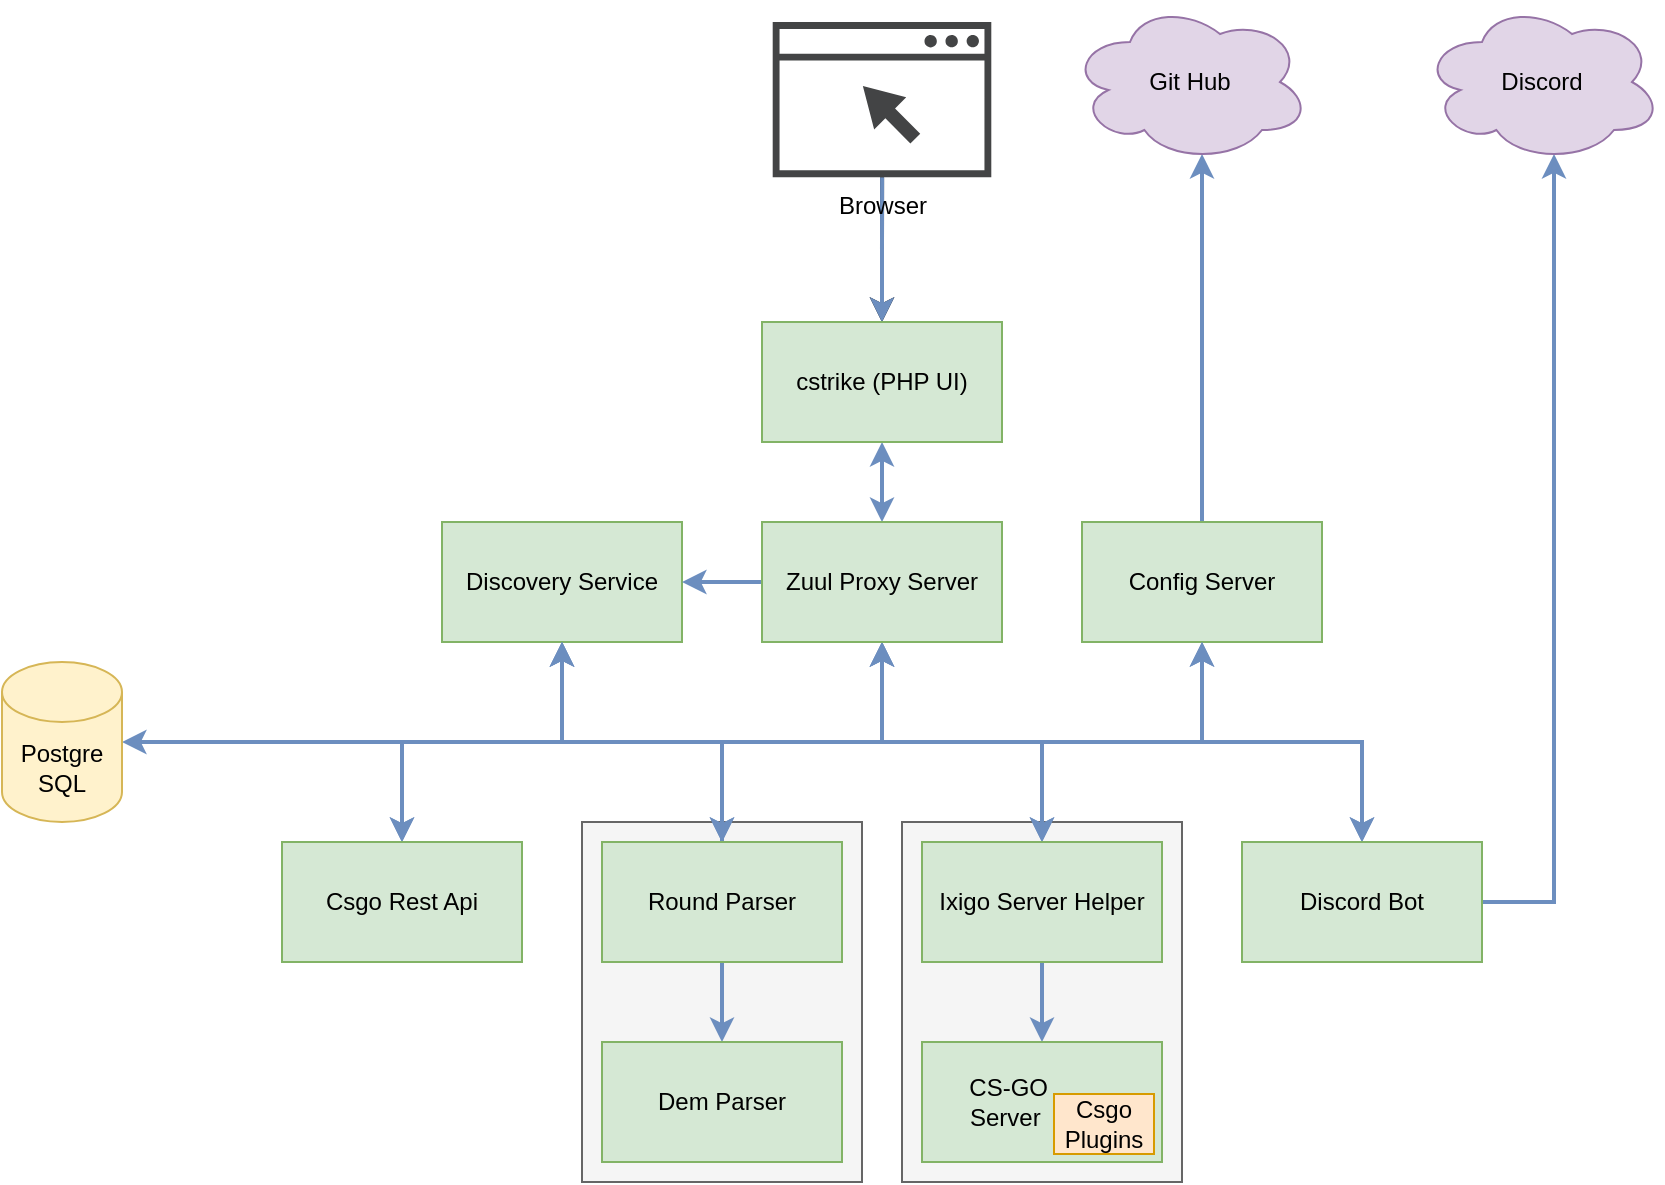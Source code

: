 <mxfile version="14.4.3" type="device"><diagram id="QthTcYhatjsJwfBfPGOI" name="Page-1"><mxGraphModel dx="2272" dy="822" grid="1" gridSize="10" guides="1" tooltips="1" connect="1" arrows="1" fold="1" page="1" pageScale="1" pageWidth="850" pageHeight="1100" math="0" shadow="0"><root><mxCell id="0"/><mxCell id="1" parent="0"/><mxCell id="-CWpgcHb2gBB3SApc6gQ-26" value="" style="rounded=0;whiteSpace=wrap;html=1;fillColor=#f5f5f5;strokeColor=#666666;fontColor=#333333;" parent="1" vertex="1"><mxGeometry x="390" y="510" width="140" height="180" as="geometry"/></mxCell><mxCell id="-CWpgcHb2gBB3SApc6gQ-24" value="" style="rounded=0;whiteSpace=wrap;html=1;fillColor=#f5f5f5;strokeColor=#666666;fontColor=#333333;" parent="1" vertex="1"><mxGeometry x="230" y="510" width="140" height="180" as="geometry"/></mxCell><mxCell id="-CWpgcHb2gBB3SApc6gQ-1" value="Discovery Service" style="rounded=0;whiteSpace=wrap;html=1;fillColor=#d5e8d4;strokeColor=#82b366;" parent="1" vertex="1"><mxGeometry x="160" y="360" width="120" height="60" as="geometry"/></mxCell><mxCell id="-CWpgcHb2gBB3SApc6gQ-42" style="edgeStyle=orthogonalEdgeStyle;rounded=0;orthogonalLoop=1;jettySize=auto;html=1;exitX=0.5;exitY=0;exitDx=0;exitDy=0;entryX=0.55;entryY=0.95;entryDx=0;entryDy=0;entryPerimeter=0;startArrow=none;startFill=0;endArrow=classic;endFill=1;strokeWidth=2;fillColor=#dae8fc;strokeColor=#6c8ebf;" parent="1" source="-CWpgcHb2gBB3SApc6gQ-2" target="-CWpgcHb2gBB3SApc6gQ-34" edge="1"><mxGeometry relative="1" as="geometry"/></mxCell><mxCell id="-CWpgcHb2gBB3SApc6gQ-2" value="Config Server" style="rounded=0;whiteSpace=wrap;html=1;fillColor=#d5e8d4;strokeColor=#82b366;" parent="1" vertex="1"><mxGeometry x="480" y="360" width="120" height="60" as="geometry"/></mxCell><mxCell id="-CWpgcHb2gBB3SApc6gQ-19" style="edgeStyle=orthogonalEdgeStyle;rounded=0;orthogonalLoop=1;jettySize=auto;html=1;exitX=0.5;exitY=0;exitDx=0;exitDy=0;entryX=0.5;entryY=1;entryDx=0;entryDy=0;strokeWidth=2;startArrow=classic;startFill=1;fillColor=#dae8fc;strokeColor=#6c8ebf;" parent="1" source="-CWpgcHb2gBB3SApc6gQ-4" target="-CWpgcHb2gBB3SApc6gQ-2" edge="1"><mxGeometry relative="1" as="geometry"/></mxCell><mxCell id="-CWpgcHb2gBB3SApc6gQ-20" style="edgeStyle=orthogonalEdgeStyle;rounded=0;orthogonalLoop=1;jettySize=auto;html=1;exitX=0.5;exitY=0;exitDx=0;exitDy=0;entryX=0.5;entryY=1;entryDx=0;entryDy=0;strokeWidth=2;startArrow=classic;startFill=1;fillColor=#dae8fc;strokeColor=#6c8ebf;" parent="1" source="-CWpgcHb2gBB3SApc6gQ-4" target="-CWpgcHb2gBB3SApc6gQ-1" edge="1"><mxGeometry relative="1" as="geometry"/></mxCell><mxCell id="-CWpgcHb2gBB3SApc6gQ-43" style="edgeStyle=orthogonalEdgeStyle;rounded=0;orthogonalLoop=1;jettySize=auto;html=1;exitX=1;exitY=0.5;exitDx=0;exitDy=0;entryX=0.55;entryY=0.95;entryDx=0;entryDy=0;entryPerimeter=0;startArrow=none;startFill=0;endArrow=classic;endFill=1;strokeWidth=2;fillColor=#dae8fc;strokeColor=#6c8ebf;" parent="1" source="-CWpgcHb2gBB3SApc6gQ-4" target="-CWpgcHb2gBB3SApc6gQ-35" edge="1"><mxGeometry relative="1" as="geometry"/></mxCell><mxCell id="-CWpgcHb2gBB3SApc6gQ-4" value="Discord Bot" style="rounded=0;whiteSpace=wrap;html=1;fillColor=#d5e8d4;strokeColor=#82b366;" parent="1" vertex="1"><mxGeometry x="560" y="520" width="120" height="60" as="geometry"/></mxCell><mxCell id="-CWpgcHb2gBB3SApc6gQ-13" style="edgeStyle=orthogonalEdgeStyle;rounded=0;orthogonalLoop=1;jettySize=auto;html=1;exitX=0.5;exitY=0;exitDx=0;exitDy=0;entryX=0.5;entryY=1;entryDx=0;entryDy=0;strokeWidth=2;startArrow=classic;startFill=1;fillColor=#dae8fc;strokeColor=#6c8ebf;" parent="1" source="-CWpgcHb2gBB3SApc6gQ-5" target="-CWpgcHb2gBB3SApc6gQ-1" edge="1"><mxGeometry relative="1" as="geometry"/></mxCell><mxCell id="-CWpgcHb2gBB3SApc6gQ-14" style="edgeStyle=orthogonalEdgeStyle;rounded=0;orthogonalLoop=1;jettySize=auto;html=1;exitX=0.5;exitY=0;exitDx=0;exitDy=0;entryX=0.5;entryY=1;entryDx=0;entryDy=0;strokeWidth=2;startArrow=classic;startFill=1;fillColor=#dae8fc;strokeColor=#6c8ebf;" parent="1" source="-CWpgcHb2gBB3SApc6gQ-5" target="-CWpgcHb2gBB3SApc6gQ-10" edge="1"><mxGeometry relative="1" as="geometry"/></mxCell><mxCell id="-CWpgcHb2gBB3SApc6gQ-5" value="Csgo Rest Api" style="rounded=0;whiteSpace=wrap;html=1;fillColor=#d5e8d4;strokeColor=#82b366;" parent="1" vertex="1"><mxGeometry x="80" y="520" width="120" height="60" as="geometry"/></mxCell><mxCell id="-CWpgcHb2gBB3SApc6gQ-17" style="edgeStyle=orthogonalEdgeStyle;rounded=0;orthogonalLoop=1;jettySize=auto;html=1;exitX=0.5;exitY=0;exitDx=0;exitDy=0;entryX=0.5;entryY=1;entryDx=0;entryDy=0;strokeWidth=2;startArrow=classic;startFill=1;fillColor=#dae8fc;strokeColor=#6c8ebf;" parent="1" source="-CWpgcHb2gBB3SApc6gQ-6" target="-CWpgcHb2gBB3SApc6gQ-10" edge="1"><mxGeometry relative="1" as="geometry"><Array as="points"><mxPoint x="460" y="470"/><mxPoint x="380" y="470"/></Array></mxGeometry></mxCell><mxCell id="-CWpgcHb2gBB3SApc6gQ-18" style="edgeStyle=orthogonalEdgeStyle;rounded=0;orthogonalLoop=1;jettySize=auto;html=1;exitX=0.5;exitY=0;exitDx=0;exitDy=0;entryX=0.5;entryY=1;entryDx=0;entryDy=0;strokeWidth=2;startArrow=classic;startFill=1;fillColor=#dae8fc;strokeColor=#6c8ebf;" parent="1" source="-CWpgcHb2gBB3SApc6gQ-6" target="-CWpgcHb2gBB3SApc6gQ-2" edge="1"><mxGeometry relative="1" as="geometry"><Array as="points"><mxPoint x="460" y="470"/><mxPoint x="540" y="470"/></Array></mxGeometry></mxCell><mxCell id="-CWpgcHb2gBB3SApc6gQ-28" style="edgeStyle=orthogonalEdgeStyle;rounded=0;orthogonalLoop=1;jettySize=auto;html=1;exitX=0.5;exitY=1;exitDx=0;exitDy=0;entryX=0.5;entryY=0;entryDx=0;entryDy=0;startArrow=none;startFill=0;strokeWidth=2;fillColor=#dae8fc;strokeColor=#6c8ebf;" parent="1" source="-CWpgcHb2gBB3SApc6gQ-6" target="-CWpgcHb2gBB3SApc6gQ-27" edge="1"><mxGeometry relative="1" as="geometry"/></mxCell><mxCell id="-CWpgcHb2gBB3SApc6gQ-6" value="Ixigo Server Helper" style="rounded=0;whiteSpace=wrap;html=1;fillColor=#d5e8d4;strokeColor=#82b366;" parent="1" vertex="1"><mxGeometry x="400" y="520" width="120" height="60" as="geometry"/></mxCell><mxCell id="-CWpgcHb2gBB3SApc6gQ-15" style="edgeStyle=orthogonalEdgeStyle;rounded=0;orthogonalLoop=1;jettySize=auto;html=1;exitX=0.5;exitY=0;exitDx=0;exitDy=0;entryX=0.5;entryY=1;entryDx=0;entryDy=0;strokeWidth=2;startArrow=classic;startFill=1;fillColor=#dae8fc;strokeColor=#6c8ebf;" parent="1" source="-CWpgcHb2gBB3SApc6gQ-7" target="-CWpgcHb2gBB3SApc6gQ-1" edge="1"><mxGeometry relative="1" as="geometry"/></mxCell><mxCell id="-CWpgcHb2gBB3SApc6gQ-16" style="edgeStyle=orthogonalEdgeStyle;rounded=0;orthogonalLoop=1;jettySize=auto;html=1;exitX=0.5;exitY=0;exitDx=0;exitDy=0;entryX=0.5;entryY=1;entryDx=0;entryDy=0;strokeWidth=2;startArrow=classic;startFill=1;fillColor=#dae8fc;strokeColor=#6c8ebf;" parent="1" source="-CWpgcHb2gBB3SApc6gQ-7" target="-CWpgcHb2gBB3SApc6gQ-10" edge="1"><mxGeometry relative="1" as="geometry"/></mxCell><mxCell id="-CWpgcHb2gBB3SApc6gQ-23" style="edgeStyle=orthogonalEdgeStyle;rounded=0;orthogonalLoop=1;jettySize=auto;html=1;exitX=0.5;exitY=1;exitDx=0;exitDy=0;startArrow=none;startFill=0;strokeWidth=2;fillColor=#dae8fc;strokeColor=#6c8ebf;" parent="1" source="-CWpgcHb2gBB3SApc6gQ-7" target="-CWpgcHb2gBB3SApc6gQ-22" edge="1"><mxGeometry relative="1" as="geometry"/></mxCell><mxCell id="_Lzi0gCj1i2nmyeAWqRh-2" style="edgeStyle=orthogonalEdgeStyle;rounded=0;orthogonalLoop=1;jettySize=auto;html=1;exitX=0.5;exitY=0;exitDx=0;exitDy=0;entryX=1;entryY=0.5;entryDx=0;entryDy=0;entryPerimeter=0;fillColor=#dae8fc;strokeColor=#6c8ebf;strokeWidth=2;" edge="1" parent="1" source="-CWpgcHb2gBB3SApc6gQ-7" target="_Lzi0gCj1i2nmyeAWqRh-1"><mxGeometry relative="1" as="geometry"/></mxCell><mxCell id="-CWpgcHb2gBB3SApc6gQ-7" value="Round Parser" style="rounded=0;whiteSpace=wrap;html=1;fillColor=#d5e8d4;strokeColor=#82b366;" parent="1" vertex="1"><mxGeometry x="240" y="520" width="120" height="60" as="geometry"/></mxCell><mxCell id="-CWpgcHb2gBB3SApc6gQ-12" style="edgeStyle=orthogonalEdgeStyle;rounded=0;orthogonalLoop=1;jettySize=auto;html=1;exitX=0.5;exitY=1;exitDx=0;exitDy=0;entryX=0.5;entryY=0;entryDx=0;entryDy=0;strokeWidth=2;startArrow=classic;startFill=1;fillColor=#dae8fc;strokeColor=#6c8ebf;" parent="1" source="-CWpgcHb2gBB3SApc6gQ-9" target="-CWpgcHb2gBB3SApc6gQ-10" edge="1"><mxGeometry relative="1" as="geometry"/></mxCell><mxCell id="-CWpgcHb2gBB3SApc6gQ-40" style="edgeStyle=orthogonalEdgeStyle;rounded=0;orthogonalLoop=1;jettySize=auto;html=1;exitX=0.5;exitY=0;exitDx=0;exitDy=0;startArrow=classic;startFill=1;strokeWidth=2;endArrow=none;endFill=0;" parent="1" source="-CWpgcHb2gBB3SApc6gQ-9" target="-CWpgcHb2gBB3SApc6gQ-39" edge="1"><mxGeometry relative="1" as="geometry"/></mxCell><mxCell id="-CWpgcHb2gBB3SApc6gQ-41" value="" style="edgeStyle=orthogonalEdgeStyle;rounded=0;orthogonalLoop=1;jettySize=auto;html=1;startArrow=classic;startFill=1;endArrow=none;endFill=0;strokeWidth=2;fillColor=#dae8fc;strokeColor=#6c8ebf;" parent="1" source="-CWpgcHb2gBB3SApc6gQ-9" target="-CWpgcHb2gBB3SApc6gQ-39" edge="1"><mxGeometry relative="1" as="geometry"/></mxCell><mxCell id="-CWpgcHb2gBB3SApc6gQ-9" value="cstrike (PHP UI)" style="rounded=0;whiteSpace=wrap;html=1;fillColor=#d5e8d4;strokeColor=#82b366;" parent="1" vertex="1"><mxGeometry x="320" y="260" width="120" height="60" as="geometry"/></mxCell><mxCell id="-CWpgcHb2gBB3SApc6gQ-21" style="edgeStyle=orthogonalEdgeStyle;rounded=0;orthogonalLoop=1;jettySize=auto;html=1;exitX=0;exitY=0.5;exitDx=0;exitDy=0;entryX=1;entryY=0.5;entryDx=0;entryDy=0;startArrow=none;startFill=0;strokeWidth=2;fillColor=#dae8fc;strokeColor=#6c8ebf;" parent="1" source="-CWpgcHb2gBB3SApc6gQ-10" target="-CWpgcHb2gBB3SApc6gQ-1" edge="1"><mxGeometry relative="1" as="geometry"/></mxCell><mxCell id="-CWpgcHb2gBB3SApc6gQ-10" value="Zuul Proxy Server" style="rounded=0;whiteSpace=wrap;html=1;fillColor=#d5e8d4;strokeColor=#82b366;" parent="1" vertex="1"><mxGeometry x="320" y="360" width="120" height="60" as="geometry"/></mxCell><mxCell id="-CWpgcHb2gBB3SApc6gQ-22" value="Dem Parser" style="rounded=0;whiteSpace=wrap;html=1;fillColor=#d5e8d4;strokeColor=#82b366;" parent="1" vertex="1"><mxGeometry x="240" y="620" width="120" height="60" as="geometry"/></mxCell><mxCell id="-CWpgcHb2gBB3SApc6gQ-27" value="CS-GO&amp;nbsp; &amp;nbsp; &amp;nbsp; &amp;nbsp; &amp;nbsp;&amp;nbsp;&lt;br&gt;Server&amp;nbsp; &amp;nbsp; &amp;nbsp; &amp;nbsp; &amp;nbsp; &amp;nbsp;" style="rounded=0;whiteSpace=wrap;html=1;fillColor=#d5e8d4;strokeColor=#82b366;" parent="1" vertex="1"><mxGeometry x="400" y="620" width="120" height="60" as="geometry"/></mxCell><mxCell id="-CWpgcHb2gBB3SApc6gQ-31" value="Csgo Plugins" style="rounded=0;whiteSpace=wrap;html=1;fillColor=#ffe6cc;strokeColor=#d79b00;" parent="1" vertex="1"><mxGeometry x="466" y="646" width="50" height="30" as="geometry"/></mxCell><mxCell id="-CWpgcHb2gBB3SApc6gQ-34" value="Git Hub" style="ellipse;shape=cloud;whiteSpace=wrap;html=1;fillColor=#e1d5e7;strokeColor=#9673a6;" parent="1" vertex="1"><mxGeometry x="474" y="100" width="120" height="80" as="geometry"/></mxCell><mxCell id="-CWpgcHb2gBB3SApc6gQ-35" value="Discord" style="ellipse;shape=cloud;whiteSpace=wrap;html=1;fillColor=#e1d5e7;strokeColor=#9673a6;" parent="1" vertex="1"><mxGeometry x="650" y="100" width="120" height="80" as="geometry"/></mxCell><mxCell id="-CWpgcHb2gBB3SApc6gQ-39" value="Browser" style="pointerEvents=1;shadow=0;dashed=0;html=1;strokeColor=none;fillColor=#434445;aspect=fixed;labelPosition=center;verticalLabelPosition=bottom;verticalAlign=top;align=center;outlineConnect=0;shape=mxgraph.vvd.web_browser;" parent="1" vertex="1"><mxGeometry x="325.35" y="110" width="109.3" height="77.6" as="geometry"/></mxCell><mxCell id="_Lzi0gCj1i2nmyeAWqRh-1" value="Postgre SQL" style="shape=cylinder3;whiteSpace=wrap;html=1;boundedLbl=1;backgroundOutline=1;size=15;fillColor=#fff2cc;strokeColor=#d6b656;" vertex="1" parent="1"><mxGeometry x="-60" y="430" width="60" height="80" as="geometry"/></mxCell></root></mxGraphModel></diagram></mxfile>